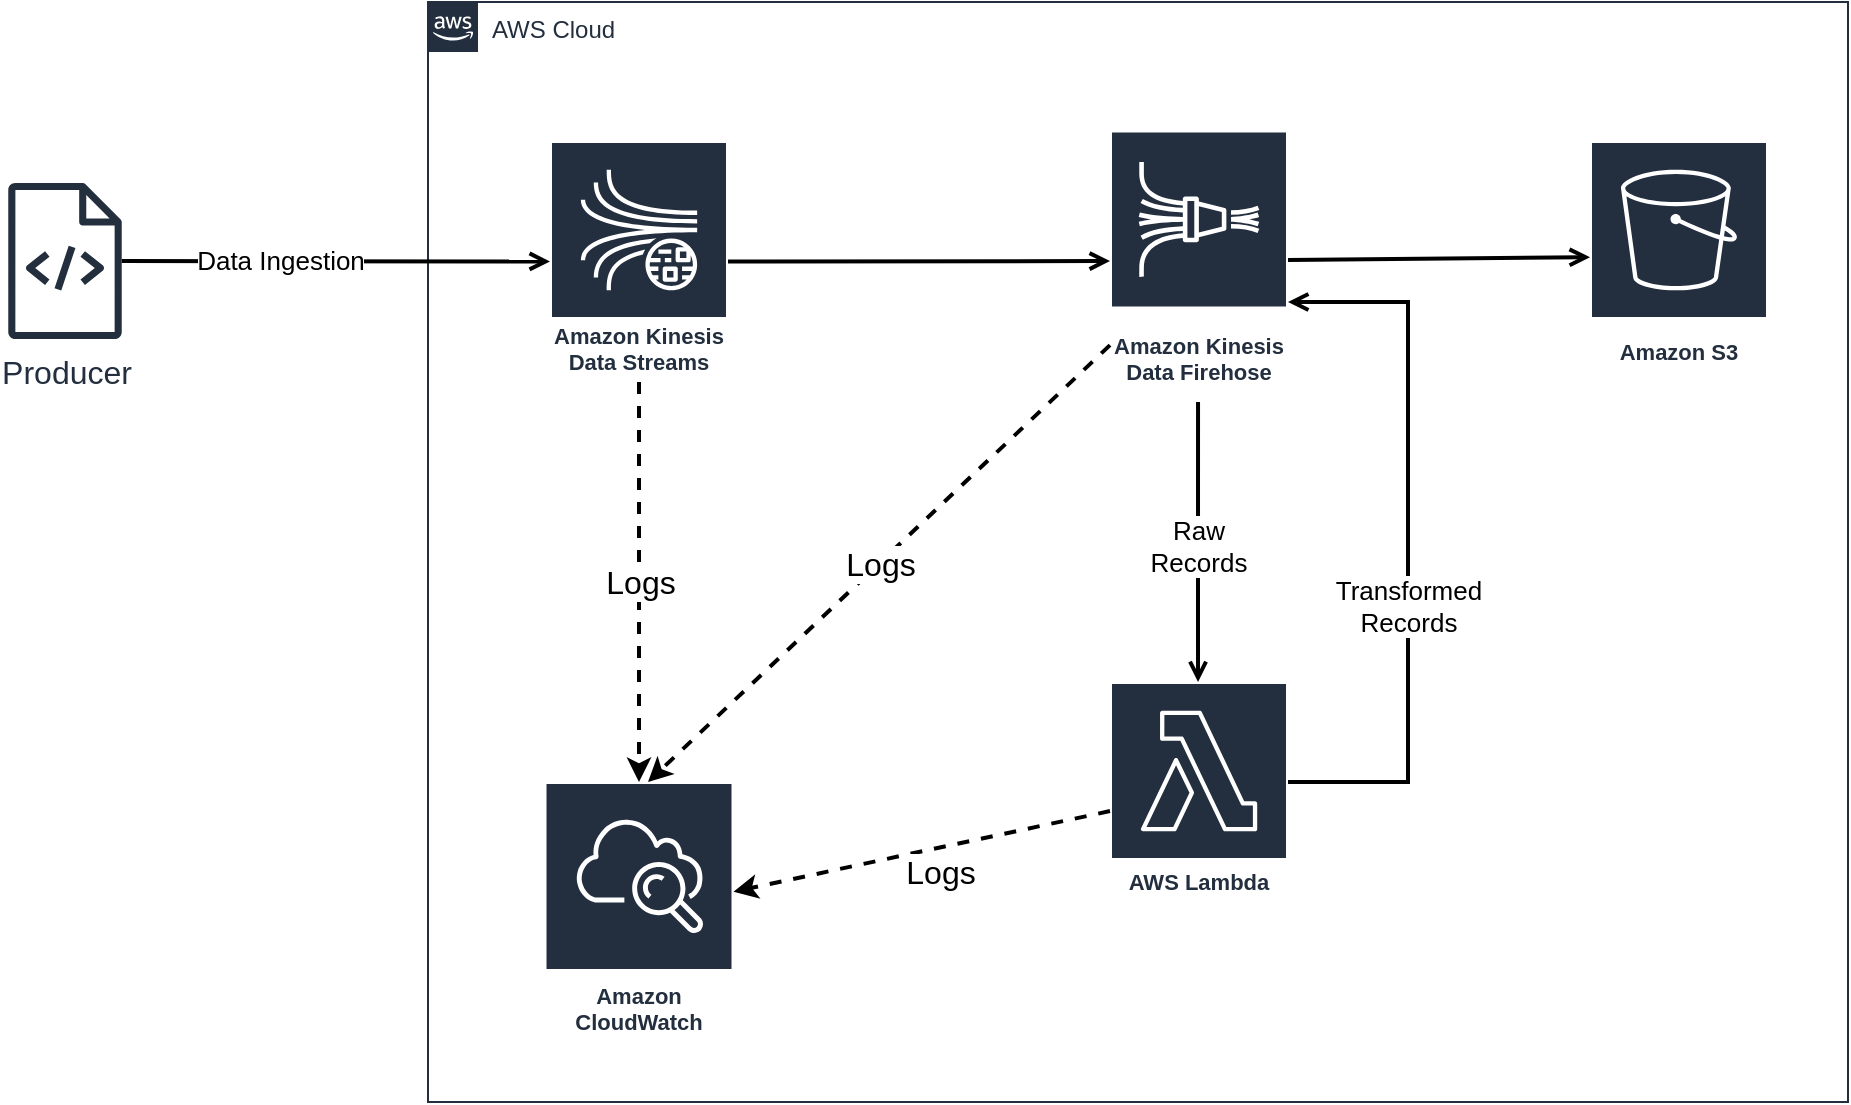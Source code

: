 <mxfile version="24.0.5" type="device">
  <diagram id="Ht1M8jgEwFfnCIfOTk4-" name="Page-1">
    <mxGraphModel dx="1032" dy="1442" grid="1" gridSize="10" guides="1" tooltips="1" connect="1" arrows="1" fold="1" page="1" pageScale="1" pageWidth="1169" pageHeight="827" math="0" shadow="0">
      <root>
        <mxCell id="0" />
        <mxCell id="1" parent="0" />
        <mxCell id="UEzPUAAOIrF-is8g5C7q-175" value="AWS Cloud" style="points=[[0,0],[0.25,0],[0.5,0],[0.75,0],[1,0],[1,0.25],[1,0.5],[1,0.75],[1,1],[0.75,1],[0.5,1],[0.25,1],[0,1],[0,0.75],[0,0.5],[0,0.25]];outlineConnect=0;gradientColor=none;html=1;whiteSpace=wrap;fontSize=12;fontStyle=0;shape=mxgraph.aws4.group;grIcon=mxgraph.aws4.group_aws_cloud_alt;strokeColor=#232F3E;fillColor=none;verticalAlign=top;align=left;spacingLeft=30;fontColor=#232F3E;dashed=0;labelBackgroundColor=#ffffff;container=1;pointerEvents=0;collapsible=0;recursiveResize=0;" parent="1" vertex="1">
          <mxGeometry x="230" y="-790" width="710" height="550" as="geometry" />
        </mxCell>
        <mxCell id="ZmizABJ651M1Kf-E_Ylu-4" value="Amazon Kinesis Data Firehose" style="sketch=0;outlineConnect=0;fontColor=#232F3E;gradientColor=none;strokeColor=#ffffff;fillColor=#232F3E;dashed=0;verticalLabelPosition=middle;verticalAlign=bottom;align=center;html=1;whiteSpace=wrap;fontSize=11;fontStyle=1;spacing=3;shape=mxgraph.aws4.productIcon;prIcon=mxgraph.aws4.kinesis_data_firehose;labelBorderColor=none;" vertex="1" parent="UEzPUAAOIrF-is8g5C7q-175">
          <mxGeometry x="341" y="64.25" width="89" height="130.5" as="geometry" />
        </mxCell>
        <mxCell id="ZmizABJ651M1Kf-E_Ylu-5" value="Amazon Kinesis Data Streams" style="sketch=0;outlineConnect=0;fontColor=#232F3E;gradientColor=none;strokeColor=#ffffff;fillColor=#232F3E;dashed=0;verticalLabelPosition=middle;verticalAlign=bottom;align=center;html=1;whiteSpace=wrap;fontSize=11;fontStyle=1;spacing=3;shape=mxgraph.aws4.productIcon;prIcon=mxgraph.aws4.kinesis_data_streams;labelBorderColor=none;" vertex="1" parent="UEzPUAAOIrF-is8g5C7q-175">
          <mxGeometry x="61" y="69.5" width="89" height="120.5" as="geometry" />
        </mxCell>
        <mxCell id="ZmizABJ651M1Kf-E_Ylu-7" value="Amazon CloudWatch" style="sketch=0;outlineConnect=0;fontColor=#232F3E;gradientColor=none;strokeColor=#ffffff;fillColor=#232F3E;dashed=0;verticalLabelPosition=middle;verticalAlign=bottom;align=center;html=1;whiteSpace=wrap;fontSize=11;fontStyle=1;spacing=3;shape=mxgraph.aws4.productIcon;prIcon=mxgraph.aws4.cloudwatch;labelBorderColor=none;" vertex="1" parent="UEzPUAAOIrF-is8g5C7q-175">
          <mxGeometry x="58.25" y="390" width="94.5" height="130" as="geometry" />
        </mxCell>
        <mxCell id="ZmizABJ651M1Kf-E_Ylu-3" value="Amazon S3" style="sketch=0;outlineConnect=0;fontColor=#232F3E;gradientColor=none;strokeColor=#ffffff;fillColor=#232F3E;dashed=0;verticalLabelPosition=middle;verticalAlign=bottom;align=center;html=1;whiteSpace=wrap;fontSize=11;fontStyle=1;spacing=3;shape=mxgraph.aws4.productIcon;prIcon=mxgraph.aws4.s3;labelBorderColor=none;" vertex="1" parent="UEzPUAAOIrF-is8g5C7q-175">
          <mxGeometry x="581" y="69.5" width="89" height="115.25" as="geometry" />
        </mxCell>
        <mxCell id="ZmizABJ651M1Kf-E_Ylu-6" value="AWS Lambda" style="sketch=0;outlineConnect=0;fontColor=#232F3E;gradientColor=none;strokeColor=#ffffff;fillColor=#232F3E;dashed=0;verticalLabelPosition=middle;verticalAlign=bottom;align=center;html=1;whiteSpace=wrap;fontSize=11;fontStyle=1;spacing=3;shape=mxgraph.aws4.productIcon;prIcon=mxgraph.aws4.lambda;labelBorderColor=none;" vertex="1" parent="UEzPUAAOIrF-is8g5C7q-175">
          <mxGeometry x="341" y="340" width="89" height="110" as="geometry" />
        </mxCell>
        <mxCell id="ZmizABJ651M1Kf-E_Ylu-10" value="" style="endArrow=open;html=1;rounded=0;strokeWidth=2;endFill=0;" edge="1" parent="UEzPUAAOIrF-is8g5C7q-175" source="ZmizABJ651M1Kf-E_Ylu-5" target="ZmizABJ651M1Kf-E_Ylu-4">
          <mxGeometry width="50" height="50" relative="1" as="geometry">
            <mxPoint x="141" y="119.5" as="sourcePoint" />
            <mxPoint x="191" y="69.5" as="targetPoint" />
          </mxGeometry>
        </mxCell>
        <mxCell id="ZmizABJ651M1Kf-E_Ylu-12" value="" style="endArrow=open;html=1;rounded=0;edgeStyle=orthogonalEdgeStyle;strokeWidth=2;endFill=0;" edge="1" parent="UEzPUAAOIrF-is8g5C7q-175">
          <mxGeometry width="50" height="50" relative="1" as="geometry">
            <mxPoint x="385.02" y="200" as="sourcePoint" />
            <mxPoint x="385.02" y="340.0" as="targetPoint" />
            <Array as="points">
              <mxPoint x="385.02" y="310" />
              <mxPoint x="385.02" y="310" />
            </Array>
          </mxGeometry>
        </mxCell>
        <mxCell id="ZmizABJ651M1Kf-E_Ylu-27" value="Raw&lt;br style=&quot;font-size: 13px;&quot;&gt;Records" style="edgeLabel;html=1;align=center;verticalAlign=middle;resizable=0;points=[];fontSize=13;" vertex="1" connectable="0" parent="ZmizABJ651M1Kf-E_Ylu-12">
          <mxGeometry x="0.112" y="-5" relative="1" as="geometry">
            <mxPoint x="5" y="-6" as="offset" />
          </mxGeometry>
        </mxCell>
        <mxCell id="ZmizABJ651M1Kf-E_Ylu-13" value="" style="endArrow=open;html=1;rounded=0;strokeWidth=2;endFill=0;edgeStyle=orthogonalEdgeStyle;" edge="1" parent="UEzPUAAOIrF-is8g5C7q-175" source="ZmizABJ651M1Kf-E_Ylu-6" target="ZmizABJ651M1Kf-E_Ylu-4">
          <mxGeometry width="50" height="50" relative="1" as="geometry">
            <mxPoint x="783.342" y="430" as="sourcePoint" />
            <mxPoint x="410" y="200" as="targetPoint" />
            <Array as="points">
              <mxPoint x="490" y="390" />
              <mxPoint x="490" y="150" />
            </Array>
          </mxGeometry>
        </mxCell>
        <mxCell id="ZmizABJ651M1Kf-E_Ylu-28" value="Transformed&lt;br style=&quot;font-size: 13px;&quot;&gt;Records" style="edgeLabel;html=1;align=center;verticalAlign=middle;resizable=0;points=[];fontSize=13;" vertex="1" connectable="0" parent="ZmizABJ651M1Kf-E_Ylu-13">
          <mxGeometry x="-0.176" relative="1" as="geometry">
            <mxPoint as="offset" />
          </mxGeometry>
        </mxCell>
        <mxCell id="ZmizABJ651M1Kf-E_Ylu-14" value="" style="endArrow=open;html=1;rounded=0;curved=1;endFill=0;strokeWidth=2;" edge="1" parent="UEzPUAAOIrF-is8g5C7q-175" source="ZmizABJ651M1Kf-E_Ylu-4" target="ZmizABJ651M1Kf-E_Ylu-3">
          <mxGeometry width="50" height="50" relative="1" as="geometry">
            <mxPoint x="421" y="139.5" as="sourcePoint" />
            <mxPoint x="471" y="89.5" as="targetPoint" />
          </mxGeometry>
        </mxCell>
        <mxCell id="ZmizABJ651M1Kf-E_Ylu-16" value="" style="endArrow=classic;html=1;rounded=0;dashed=1;strokeWidth=2;" edge="1" parent="UEzPUAAOIrF-is8g5C7q-175" source="ZmizABJ651M1Kf-E_Ylu-5" target="ZmizABJ651M1Kf-E_Ylu-7">
          <mxGeometry relative="1" as="geometry">
            <mxPoint x="-160" y="410" as="sourcePoint" />
            <mxPoint x="-60" y="410" as="targetPoint" />
          </mxGeometry>
        </mxCell>
        <mxCell id="ZmizABJ651M1Kf-E_Ylu-17" value="&lt;font style=&quot;font-size: 16px;&quot;&gt;Logs&lt;/font&gt;" style="edgeLabel;resizable=0;html=1;;align=center;verticalAlign=middle;fontSize=16;" connectable="0" vertex="1" parent="ZmizABJ651M1Kf-E_Ylu-16">
          <mxGeometry relative="1" as="geometry" />
        </mxCell>
        <mxCell id="ZmizABJ651M1Kf-E_Ylu-18" value="" style="endArrow=classic;html=1;rounded=0;dashed=1;strokeWidth=2;" edge="1" parent="UEzPUAAOIrF-is8g5C7q-175" source="ZmizABJ651M1Kf-E_Ylu-4">
          <mxGeometry relative="1" as="geometry">
            <mxPoint x="250" y="190" as="sourcePoint" />
            <mxPoint x="110" y="390" as="targetPoint" />
          </mxGeometry>
        </mxCell>
        <mxCell id="ZmizABJ651M1Kf-E_Ylu-19" value="&lt;font style=&quot;font-size: 16px;&quot;&gt;Logs&lt;/font&gt;" style="edgeLabel;resizable=0;html=1;;align=center;verticalAlign=middle;fontSize=16;" connectable="0" vertex="1" parent="ZmizABJ651M1Kf-E_Ylu-18">
          <mxGeometry relative="1" as="geometry" />
        </mxCell>
        <mxCell id="ZmizABJ651M1Kf-E_Ylu-22" value="" style="endArrow=classic;html=1;rounded=0;dashed=1;strokeWidth=2;" edge="1" parent="UEzPUAAOIrF-is8g5C7q-175" source="ZmizABJ651M1Kf-E_Ylu-6" target="ZmizABJ651M1Kf-E_Ylu-7">
          <mxGeometry relative="1" as="geometry">
            <mxPoint x="391" y="320" as="sourcePoint" />
            <mxPoint x="220" y="549" as="targetPoint" />
          </mxGeometry>
        </mxCell>
        <mxCell id="ZmizABJ651M1Kf-E_Ylu-23" value="&lt;font style=&quot;font-size: 16px;&quot;&gt;Logs&lt;/font&gt;" style="edgeLabel;resizable=0;html=1;;align=center;verticalAlign=middle;fontSize=16;" connectable="0" vertex="1" parent="ZmizABJ651M1Kf-E_Ylu-22">
          <mxGeometry relative="1" as="geometry">
            <mxPoint x="9" y="10" as="offset" />
          </mxGeometry>
        </mxCell>
        <mxCell id="ZmizABJ651M1Kf-E_Ylu-8" value="&lt;font style=&quot;font-size: 16px;&quot;&gt;Producer&lt;/font&gt;" style="sketch=0;outlineConnect=0;fontColor=#232F3E;gradientColor=none;fillColor=#232F3D;strokeColor=none;dashed=0;verticalLabelPosition=bottom;verticalAlign=top;align=center;html=1;fontSize=12;fontStyle=0;aspect=fixed;pointerEvents=1;shape=mxgraph.aws4.source_code;" vertex="1" parent="1">
          <mxGeometry x="20" y="-699.5" width="57" height="78" as="geometry" />
        </mxCell>
        <mxCell id="ZmizABJ651M1Kf-E_Ylu-9" value="" style="endArrow=open;html=1;rounded=0;strokeWidth=2;endFill=0;" edge="1" parent="1" source="ZmizABJ651M1Kf-E_Ylu-8" target="ZmizABJ651M1Kf-E_Ylu-5">
          <mxGeometry width="50" height="50" relative="1" as="geometry">
            <mxPoint x="140" y="-560" as="sourcePoint" />
            <mxPoint x="200" y="-610" as="targetPoint" />
          </mxGeometry>
        </mxCell>
        <mxCell id="ZmizABJ651M1Kf-E_Ylu-29" value="&lt;font style=&quot;font-size: 13px;&quot;&gt;Data Ingestion&lt;/font&gt;" style="edgeLabel;html=1;align=center;verticalAlign=middle;resizable=0;points=[];" vertex="1" connectable="0" parent="ZmizABJ651M1Kf-E_Ylu-9">
          <mxGeometry x="-0.264" y="1" relative="1" as="geometry">
            <mxPoint as="offset" />
          </mxGeometry>
        </mxCell>
      </root>
    </mxGraphModel>
  </diagram>
</mxfile>
